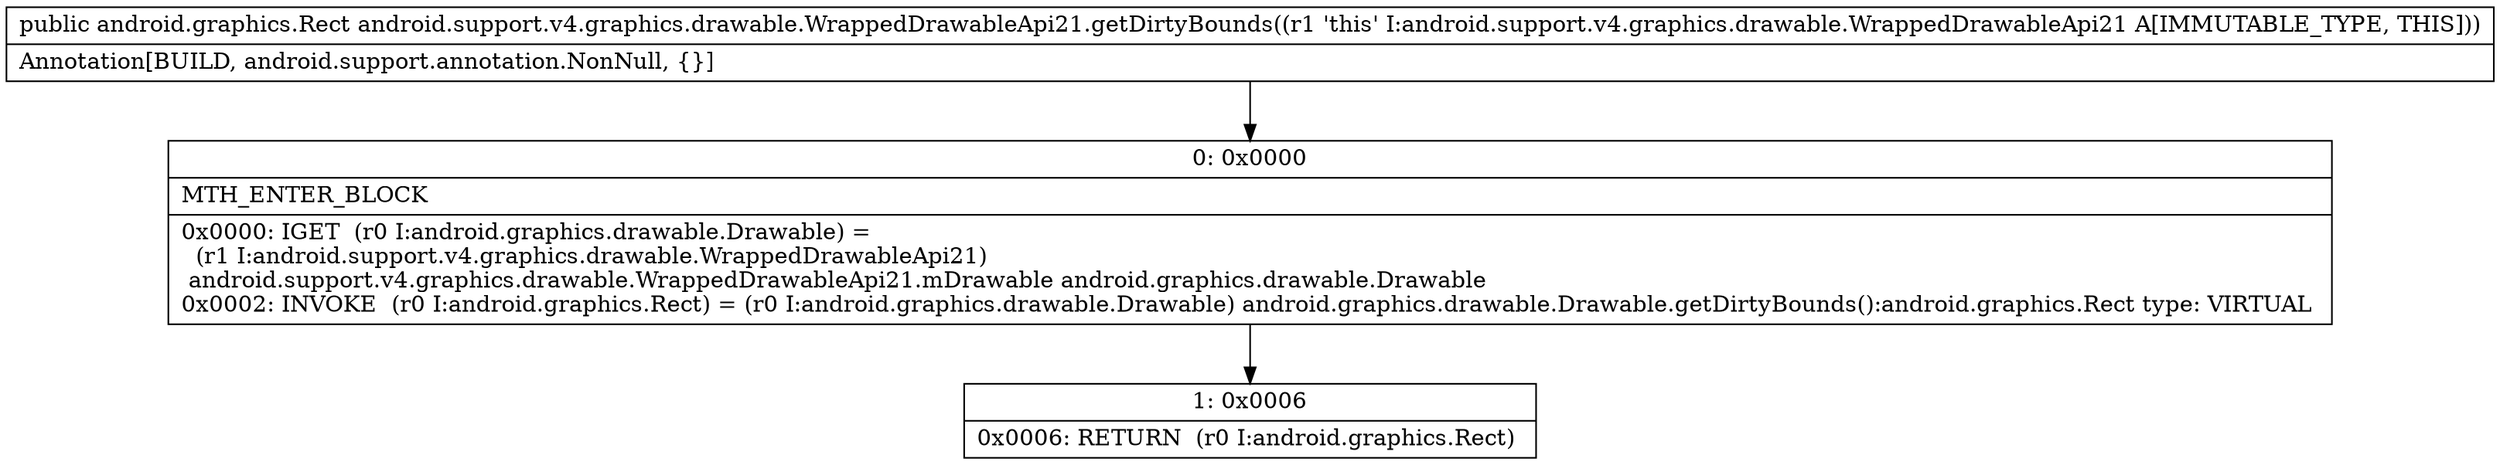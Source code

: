 digraph "CFG forandroid.support.v4.graphics.drawable.WrappedDrawableApi21.getDirtyBounds()Landroid\/graphics\/Rect;" {
Node_0 [shape=record,label="{0\:\ 0x0000|MTH_ENTER_BLOCK\l|0x0000: IGET  (r0 I:android.graphics.drawable.Drawable) = \l  (r1 I:android.support.v4.graphics.drawable.WrappedDrawableApi21)\l android.support.v4.graphics.drawable.WrappedDrawableApi21.mDrawable android.graphics.drawable.Drawable \l0x0002: INVOKE  (r0 I:android.graphics.Rect) = (r0 I:android.graphics.drawable.Drawable) android.graphics.drawable.Drawable.getDirtyBounds():android.graphics.Rect type: VIRTUAL \l}"];
Node_1 [shape=record,label="{1\:\ 0x0006|0x0006: RETURN  (r0 I:android.graphics.Rect) \l}"];
MethodNode[shape=record,label="{public android.graphics.Rect android.support.v4.graphics.drawable.WrappedDrawableApi21.getDirtyBounds((r1 'this' I:android.support.v4.graphics.drawable.WrappedDrawableApi21 A[IMMUTABLE_TYPE, THIS]))  | Annotation[BUILD, android.support.annotation.NonNull, \{\}]\l}"];
MethodNode -> Node_0;
Node_0 -> Node_1;
}

